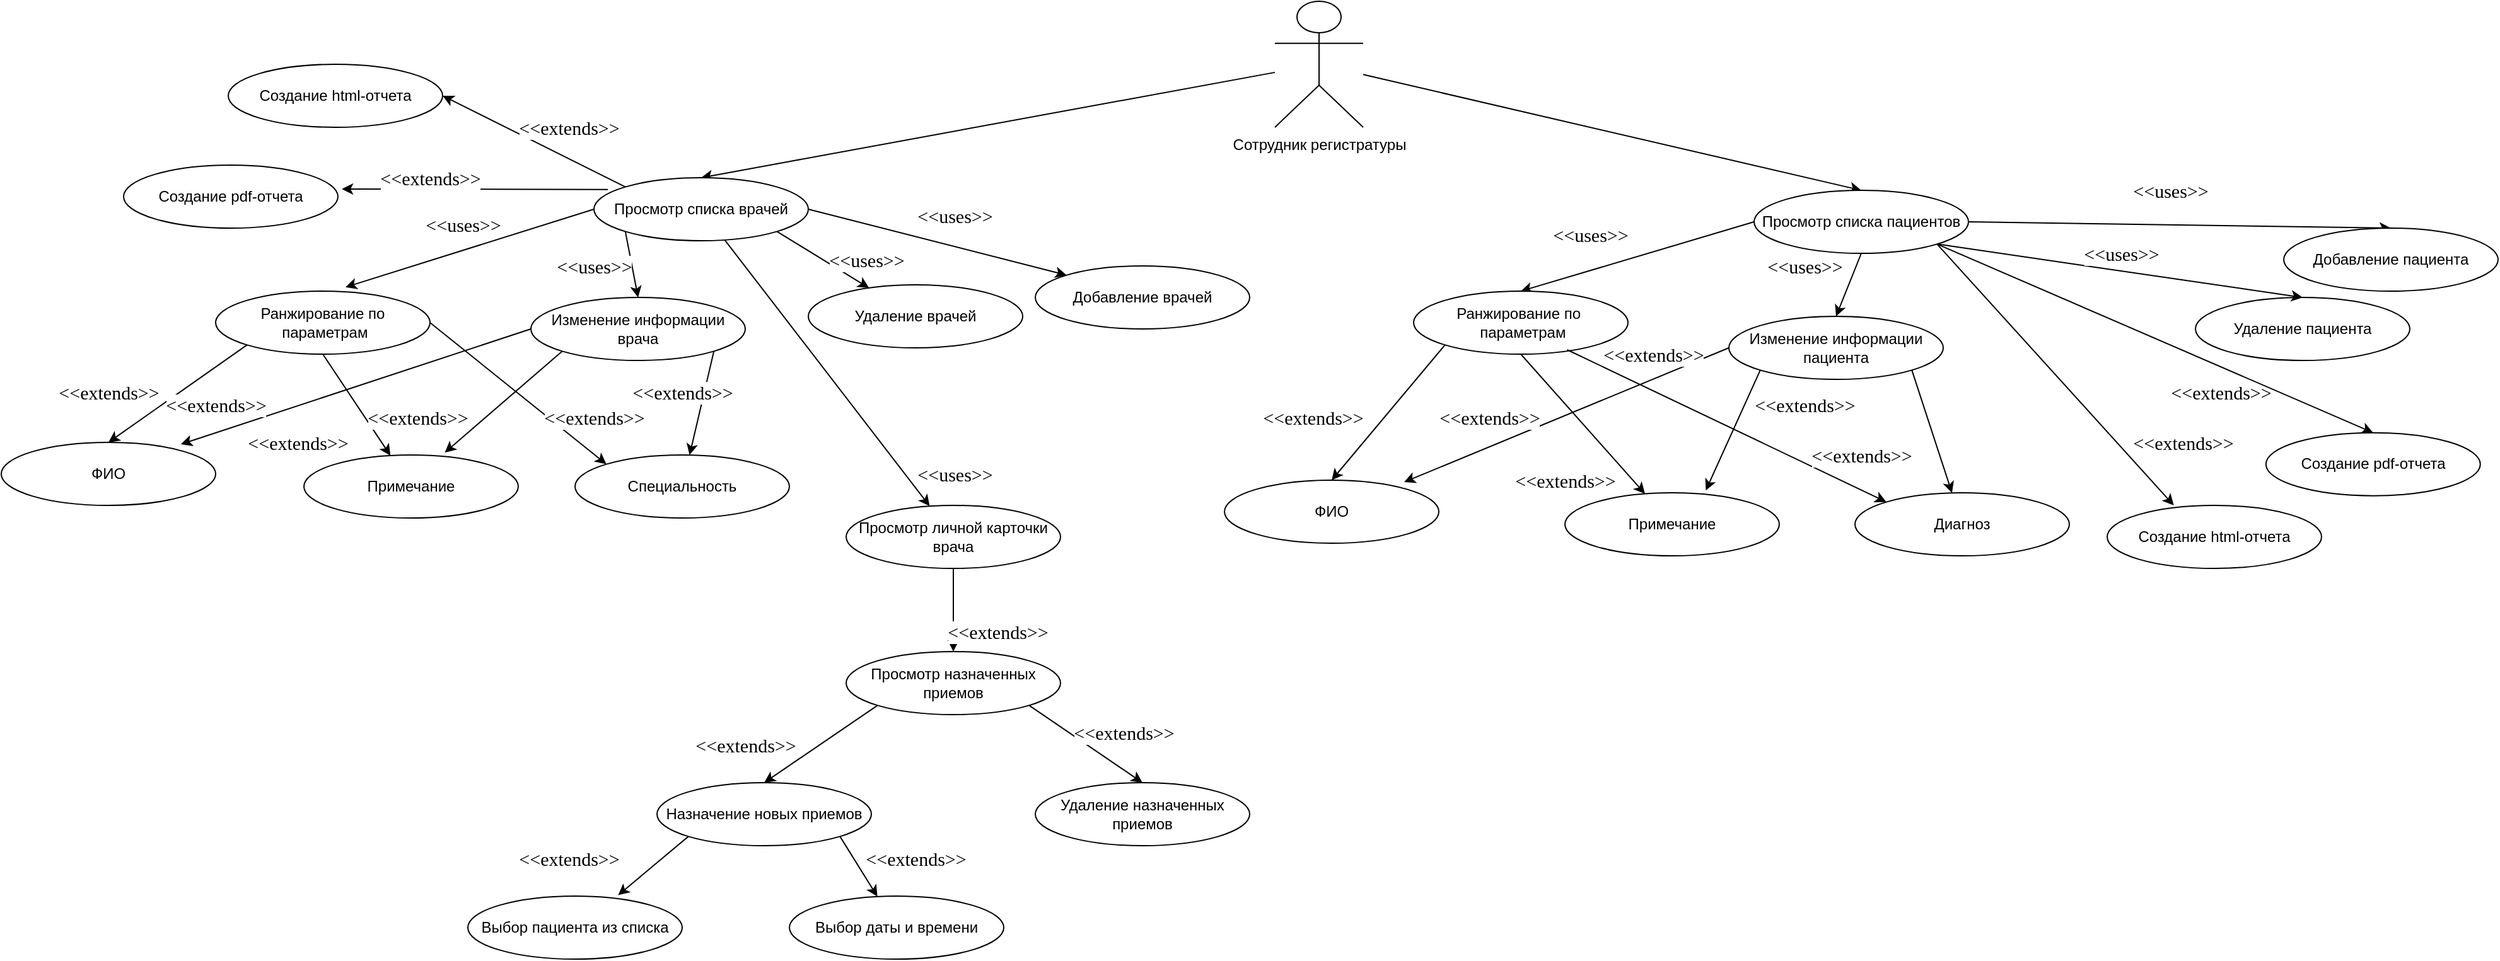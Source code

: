 <mxfile version="14.1.1" type="device" pages="3"><diagram id="YWBsDUtpj5EmcOCMwIVn" name="Page-1"><mxGraphModel dx="3192" dy="2617" grid="1" gridSize="10" guides="1" tooltips="1" connect="1" arrows="1" fold="1" page="1" pageScale="1" pageWidth="827" pageHeight="1169" math="0" shadow="0"><root><mxCell id="0"/><mxCell id="1" parent="0"/><mxCell id="mnd61eeDgRCxOVj5yUjB-24" style="edgeStyle=none;rounded=0;orthogonalLoop=1;jettySize=auto;html=1;entryX=0.5;entryY=0;entryDx=0;entryDy=0;strokeColor=#000000;fontFamily=Times New Roman;fontSize=15;" parent="1" source="mnd61eeDgRCxOVj5yUjB-1" target="mnd61eeDgRCxOVj5yUjB-2" edge="1"><mxGeometry relative="1" as="geometry"><mxPoint x="490" y="-1090" as="sourcePoint"/></mxGeometry></mxCell><mxCell id="mnd61eeDgRCxOVj5yUjB-25" style="edgeStyle=none;rounded=0;orthogonalLoop=1;jettySize=auto;html=1;strokeColor=#000000;fontFamily=Times New Roman;fontSize=15;entryX=0.5;entryY=0;entryDx=0;entryDy=0;" parent="1" source="mnd61eeDgRCxOVj5yUjB-1" target="mnd61eeDgRCxOVj5yUjB-3" edge="1"><mxGeometry relative="1" as="geometry"><mxPoint x="910" y="-1050" as="targetPoint"/><mxPoint x="590" y="-1090" as="sourcePoint"/></mxGeometry></mxCell><mxCell id="mnd61eeDgRCxOVj5yUjB-1" value="Сотрудник регистратуры" style="shape=umlActor;verticalLabelPosition=bottom;verticalAlign=top;html=1;outlineConnect=0;" parent="1" vertex="1"><mxGeometry x="500" y="-1150" width="70" height="100" as="geometry"/></mxCell><mxCell id="mnd61eeDgRCxOVj5yUjB-13" style="rounded=0;orthogonalLoop=1;jettySize=auto;html=1;exitX=0;exitY=0.5;exitDx=0;exitDy=0;entryX=0.606;entryY=-0.063;entryDx=0;entryDy=0;entryPerimeter=0;" parent="1" source="mnd61eeDgRCxOVj5yUjB-2" target="mnd61eeDgRCxOVj5yUjB-11" edge="1"><mxGeometry relative="1" as="geometry"><mxPoint x="-20.135" y="-968.396" as="sourcePoint"/><mxPoint x="-240.0" y="-910" as="targetPoint"/></mxGeometry></mxCell><mxCell id="mnd61eeDgRCxOVj5yUjB-14" value="&amp;lt;&amp;lt;uses&amp;gt;&amp;gt;" style="edgeLabel;html=1;align=center;verticalAlign=middle;resizable=0;points=[];fontFamily=Times New Roman;fontSize=15;" parent="mnd61eeDgRCxOVj5yUjB-13" vertex="1" connectable="0"><mxGeometry x="0.819" y="-4" relative="1" as="geometry"><mxPoint x="76.5" y="-40.89" as="offset"/></mxGeometry></mxCell><mxCell id="mnd61eeDgRCxOVj5yUjB-19" style="edgeStyle=none;rounded=0;orthogonalLoop=1;jettySize=auto;html=1;exitX=1;exitY=1;exitDx=0;exitDy=0;strokeColor=#000000;fontFamily=Times New Roman;fontSize=15;" parent="1" source="mnd61eeDgRCxOVj5yUjB-2" target="mnd61eeDgRCxOVj5yUjB-4" edge="1"><mxGeometry relative="1" as="geometry"/></mxCell><mxCell id="mnd61eeDgRCxOVj5yUjB-20" style="edgeStyle=none;rounded=0;orthogonalLoop=1;jettySize=auto;html=1;exitX=1;exitY=0.5;exitDx=0;exitDy=0;entryX=0;entryY=0;entryDx=0;entryDy=0;strokeColor=#000000;fontFamily=Times New Roman;fontSize=15;" parent="1" source="mnd61eeDgRCxOVj5yUjB-2" target="mnd61eeDgRCxOVj5yUjB-6" edge="1"><mxGeometry relative="1" as="geometry"/></mxCell><mxCell id="mnd61eeDgRCxOVj5yUjB-105" style="edgeStyle=none;rounded=0;orthogonalLoop=1;jettySize=auto;html=1;exitX=0.065;exitY=0.187;exitDx=0;exitDy=0;entryX=1.018;entryY=0.38;entryDx=0;entryDy=0;entryPerimeter=0;strokeColor=#000000;fontFamily=Times New Roman;fontSize=15;exitPerimeter=0;" parent="1" source="mnd61eeDgRCxOVj5yUjB-2" target="mnd61eeDgRCxOVj5yUjB-102" edge="1"><mxGeometry relative="1" as="geometry"/></mxCell><mxCell id="mnd61eeDgRCxOVj5yUjB-106" style="edgeStyle=none;rounded=0;orthogonalLoop=1;jettySize=auto;html=1;exitX=0;exitY=0;exitDx=0;exitDy=0;entryX=1;entryY=0.5;entryDx=0;entryDy=0;strokeColor=#000000;fontFamily=Times New Roman;fontSize=15;" parent="1" source="mnd61eeDgRCxOVj5yUjB-2" target="mnd61eeDgRCxOVj5yUjB-103" edge="1"><mxGeometry relative="1" as="geometry"/></mxCell><mxCell id="mnd61eeDgRCxOVj5yUjB-2" value="Просмотр списка врачей" style="ellipse;whiteSpace=wrap;html=1;" parent="1" vertex="1"><mxGeometry x="-40" y="-1010" width="170" height="50" as="geometry"/></mxCell><mxCell id="mnd61eeDgRCxOVj5yUjB-26" style="edgeStyle=none;rounded=0;orthogonalLoop=1;jettySize=auto;html=1;exitX=0;exitY=0.5;exitDx=0;exitDy=0;entryX=0.5;entryY=0;entryDx=0;entryDy=0;strokeColor=#000000;fontFamily=Times New Roman;fontSize=15;" parent="1" source="mnd61eeDgRCxOVj5yUjB-3" target="mnd61eeDgRCxOVj5yUjB-12" edge="1"><mxGeometry relative="1" as="geometry"/></mxCell><mxCell id="mnd61eeDgRCxOVj5yUjB-27" style="edgeStyle=none;rounded=0;orthogonalLoop=1;jettySize=auto;html=1;exitX=0.5;exitY=1;exitDx=0;exitDy=0;entryX=0.5;entryY=0;entryDx=0;entryDy=0;strokeColor=#000000;fontFamily=Times New Roman;fontSize=15;" parent="1" source="mnd61eeDgRCxOVj5yUjB-3" target="mnd61eeDgRCxOVj5yUjB-8" edge="1"><mxGeometry relative="1" as="geometry"/></mxCell><mxCell id="mnd61eeDgRCxOVj5yUjB-29" style="edgeStyle=none;rounded=0;orthogonalLoop=1;jettySize=auto;html=1;exitX=1;exitY=0.5;exitDx=0;exitDy=0;entryX=0.5;entryY=0;entryDx=0;entryDy=0;strokeColor=#000000;fontFamily=Times New Roman;fontSize=15;" parent="1" source="mnd61eeDgRCxOVj5yUjB-3" target="mnd61eeDgRCxOVj5yUjB-9" edge="1"><mxGeometry relative="1" as="geometry"/></mxCell><mxCell id="mnd61eeDgRCxOVj5yUjB-3" value="Просмотр списка пациентов" style="ellipse;whiteSpace=wrap;html=1;" parent="1" vertex="1"><mxGeometry x="880" y="-1000" width="170" height="50" as="geometry"/></mxCell><mxCell id="mnd61eeDgRCxOVj5yUjB-4" value="Удаление врачей" style="ellipse;whiteSpace=wrap;html=1;" parent="1" vertex="1"><mxGeometry x="130" y="-925" width="170" height="50" as="geometry"/></mxCell><mxCell id="mnd61eeDgRCxOVj5yUjB-41" style="edgeStyle=none;rounded=0;orthogonalLoop=1;jettySize=auto;html=1;exitX=0;exitY=0.5;exitDx=0;exitDy=0;entryX=0.838;entryY=0.03;entryDx=0;entryDy=0;entryPerimeter=0;strokeColor=#000000;fontFamily=Times New Roman;fontSize=15;" parent="1" source="mnd61eeDgRCxOVj5yUjB-5" target="mnd61eeDgRCxOVj5yUjB-35" edge="1"><mxGeometry relative="1" as="geometry"/></mxCell><mxCell id="mnd61eeDgRCxOVj5yUjB-42" style="edgeStyle=none;rounded=0;orthogonalLoop=1;jettySize=auto;html=1;exitX=0;exitY=1;exitDx=0;exitDy=0;entryX=0.657;entryY=-0.037;entryDx=0;entryDy=0;entryPerimeter=0;strokeColor=#000000;fontFamily=Times New Roman;fontSize=15;" parent="1" source="mnd61eeDgRCxOVj5yUjB-5" target="mnd61eeDgRCxOVj5yUjB-37" edge="1"><mxGeometry relative="1" as="geometry"/></mxCell><mxCell id="mnd61eeDgRCxOVj5yUjB-43" style="edgeStyle=none;rounded=0;orthogonalLoop=1;jettySize=auto;html=1;exitX=1;exitY=1;exitDx=0;exitDy=0;strokeColor=#000000;fontFamily=Times New Roman;fontSize=15;" parent="1" source="mnd61eeDgRCxOVj5yUjB-5" target="mnd61eeDgRCxOVj5yUjB-36" edge="1"><mxGeometry relative="1" as="geometry"><mxPoint x="10" y="-830" as="targetPoint"/></mxGeometry></mxCell><mxCell id="mnd61eeDgRCxOVj5yUjB-5" value="Изменение информации врача" style="ellipse;whiteSpace=wrap;html=1;" parent="1" vertex="1"><mxGeometry x="-90" y="-915" width="170" height="50" as="geometry"/></mxCell><mxCell id="mnd61eeDgRCxOVj5yUjB-6" value="Добавление врачей" style="ellipse;whiteSpace=wrap;html=1;" parent="1" vertex="1"><mxGeometry x="310" y="-940" width="170" height="50" as="geometry"/></mxCell><mxCell id="mnd61eeDgRCxOVj5yUjB-7" value="Удаление пациента" style="ellipse;whiteSpace=wrap;html=1;" parent="1" vertex="1"><mxGeometry x="1230" y="-915" width="170" height="50" as="geometry"/></mxCell><mxCell id="mnd61eeDgRCxOVj5yUjB-8" value="Изменение информации пациента" style="ellipse;whiteSpace=wrap;html=1;" parent="1" vertex="1"><mxGeometry x="860" y="-900" width="170" height="50" as="geometry"/></mxCell><mxCell id="mnd61eeDgRCxOVj5yUjB-9" value="Добавление пациента" style="ellipse;whiteSpace=wrap;html=1;" parent="1" vertex="1"><mxGeometry x="1300" y="-970" width="170" height="50" as="geometry"/></mxCell><mxCell id="mnd61eeDgRCxOVj5yUjB-38" style="edgeStyle=none;rounded=0;orthogonalLoop=1;jettySize=auto;html=1;exitX=0;exitY=1;exitDx=0;exitDy=0;entryX=0.5;entryY=0;entryDx=0;entryDy=0;strokeColor=#000000;fontFamily=Times New Roman;fontSize=15;" parent="1" source="mnd61eeDgRCxOVj5yUjB-11" target="mnd61eeDgRCxOVj5yUjB-35" edge="1"><mxGeometry relative="1" as="geometry"/></mxCell><mxCell id="mnd61eeDgRCxOVj5yUjB-39" style="edgeStyle=none;rounded=0;orthogonalLoop=1;jettySize=auto;html=1;exitX=0.5;exitY=1;exitDx=0;exitDy=0;strokeColor=#000000;fontFamily=Times New Roman;fontSize=15;" parent="1" source="mnd61eeDgRCxOVj5yUjB-11" target="mnd61eeDgRCxOVj5yUjB-37" edge="1"><mxGeometry relative="1" as="geometry"/></mxCell><mxCell id="mnd61eeDgRCxOVj5yUjB-40" style="edgeStyle=none;rounded=0;orthogonalLoop=1;jettySize=auto;html=1;exitX=1;exitY=0.5;exitDx=0;exitDy=0;entryX=0;entryY=0;entryDx=0;entryDy=0;strokeColor=#000000;fontFamily=Times New Roman;fontSize=15;" parent="1" source="mnd61eeDgRCxOVj5yUjB-11" target="mnd61eeDgRCxOVj5yUjB-36" edge="1"><mxGeometry relative="1" as="geometry"/></mxCell><mxCell id="mnd61eeDgRCxOVj5yUjB-11" value="Ранжирование по&lt;br&gt;&amp;nbsp;параметрам" style="ellipse;whiteSpace=wrap;html=1;" parent="1" vertex="1"><mxGeometry x="-340" y="-920" width="170" height="50" as="geometry"/></mxCell><mxCell id="mnd61eeDgRCxOVj5yUjB-12" value="Ранжирование по&amp;nbsp;&lt;br&gt;&amp;nbsp;параметрам" style="ellipse;whiteSpace=wrap;html=1;" parent="1" vertex="1"><mxGeometry x="610" y="-920" width="170" height="50" as="geometry"/></mxCell><mxCell id="mnd61eeDgRCxOVj5yUjB-16" style="rounded=0;orthogonalLoop=1;jettySize=auto;html=1;entryX=0.5;entryY=0;entryDx=0;entryDy=0;exitX=0;exitY=1;exitDx=0;exitDy=0;" parent="1" source="mnd61eeDgRCxOVj5yUjB-2" target="mnd61eeDgRCxOVj5yUjB-5" edge="1"><mxGeometry relative="1" as="geometry"><mxPoint y="-970" as="sourcePoint"/><mxPoint x="-230.0" y="-900" as="targetPoint"/></mxGeometry></mxCell><mxCell id="mnd61eeDgRCxOVj5yUjB-18" value="&amp;lt;&amp;lt;uses&amp;gt;&amp;gt;" style="edgeLabel;html=1;align=center;verticalAlign=middle;resizable=0;points=[];fontFamily=Times New Roman;fontSize=15;" parent="1" vertex="1" connectable="0"><mxGeometry x="-40.002" y="-940.0" as="geometry"/></mxCell><mxCell id="mnd61eeDgRCxOVj5yUjB-21" value="&amp;lt;&amp;lt;uses&amp;gt;&amp;gt;" style="edgeLabel;html=1;align=center;verticalAlign=middle;resizable=0;points=[];fontFamily=Times New Roman;fontSize=15;" parent="1" vertex="1" connectable="0"><mxGeometry x="59.998" y="-940.0" as="geometry"><mxPoint x="116" y="-5" as="offset"/></mxGeometry></mxCell><mxCell id="mnd61eeDgRCxOVj5yUjB-22" value="&amp;lt;&amp;lt;uses&amp;gt;&amp;gt;" style="edgeLabel;html=1;align=center;verticalAlign=middle;resizable=0;points=[];fontFamily=Times New Roman;fontSize=15;" parent="1" vertex="1" connectable="0"><mxGeometry x="129.998" y="-975.0" as="geometry"><mxPoint x="116" y="-5" as="offset"/></mxGeometry></mxCell><mxCell id="mnd61eeDgRCxOVj5yUjB-30" value="&amp;lt;&amp;lt;uses&amp;gt;&amp;gt;" style="edgeLabel;html=1;align=center;verticalAlign=middle;resizable=0;points=[];fontFamily=Times New Roman;fontSize=15;" parent="1" vertex="1" connectable="0"><mxGeometry x="749.997" y="-964.996" as="geometry"/></mxCell><mxCell id="mnd61eeDgRCxOVj5yUjB-32" value="&amp;lt;&amp;lt;uses&amp;gt;&amp;gt;" style="edgeLabel;html=1;align=center;verticalAlign=middle;resizable=0;points=[];fontFamily=Times New Roman;fontSize=15;" parent="1" vertex="1" connectable="0"><mxGeometry x="919.997" y="-939.996" as="geometry"/></mxCell><mxCell id="mnd61eeDgRCxOVj5yUjB-34" value="&amp;lt;&amp;lt;uses&amp;gt;&amp;gt;" style="edgeLabel;html=1;align=center;verticalAlign=middle;resizable=0;points=[];fontFamily=Times New Roman;fontSize=15;" parent="1" vertex="1" connectable="0"><mxGeometry x="1209.997" y="-999.996" as="geometry"/></mxCell><mxCell id="mnd61eeDgRCxOVj5yUjB-35" value="ФИО" style="ellipse;whiteSpace=wrap;html=1;" parent="1" vertex="1"><mxGeometry x="-510" y="-800" width="170" height="50" as="geometry"/></mxCell><mxCell id="mnd61eeDgRCxOVj5yUjB-36" value="Специальность" style="ellipse;whiteSpace=wrap;html=1;" parent="1" vertex="1"><mxGeometry x="-55" y="-790" width="170" height="50" as="geometry"/></mxCell><mxCell id="mnd61eeDgRCxOVj5yUjB-37" value="Примечание" style="ellipse;whiteSpace=wrap;html=1;" parent="1" vertex="1"><mxGeometry x="-270" y="-790" width="170" height="50" as="geometry"/></mxCell><mxCell id="mnd61eeDgRCxOVj5yUjB-45" value="&amp;lt;&amp;lt;extends&amp;gt;&amp;gt;" style="edgeLabel;html=1;align=center;verticalAlign=middle;resizable=0;points=[];fontFamily=Times New Roman;fontSize=15;" parent="1" vertex="1" connectable="0"><mxGeometry x="29.998" y="-840.0" as="geometry"/></mxCell><mxCell id="mnd61eeDgRCxOVj5yUjB-46" value="&amp;lt;&amp;lt;extends&amp;gt;&amp;gt;" style="edgeLabel;html=1;align=center;verticalAlign=middle;resizable=0;points=[];fontFamily=Times New Roman;fontSize=15;" parent="1" vertex="1" connectable="0"><mxGeometry x="-40.002" y="-820.0" as="geometry"/></mxCell><mxCell id="mnd61eeDgRCxOVj5yUjB-47" value="&amp;lt;&amp;lt;extends&amp;gt;&amp;gt;" style="edgeLabel;html=1;align=center;verticalAlign=middle;resizable=0;points=[];fontFamily=Times New Roman;fontSize=15;" parent="1" vertex="1" connectable="0"><mxGeometry x="-425.002" y="-840.0" as="geometry"/></mxCell><mxCell id="mnd61eeDgRCxOVj5yUjB-48" value="&amp;lt;&amp;lt;extends&amp;gt;&amp;gt;" style="edgeLabel;html=1;align=center;verticalAlign=middle;resizable=0;points=[];fontFamily=Times New Roman;fontSize=15;" parent="1" vertex="1" connectable="0"><mxGeometry x="-340.002" y="-830.0" as="geometry"/></mxCell><mxCell id="mnd61eeDgRCxOVj5yUjB-49" value="&amp;lt;&amp;lt;extends&amp;gt;&amp;gt;" style="edgeLabel;html=1;align=center;verticalAlign=middle;resizable=0;points=[];fontFamily=Times New Roman;fontSize=15;" parent="1" vertex="1" connectable="0"><mxGeometry x="-275.002" y="-800.0" as="geometry"/></mxCell><mxCell id="mnd61eeDgRCxOVj5yUjB-50" value="&amp;lt;&amp;lt;extends&amp;gt;&amp;gt;" style="edgeLabel;html=1;align=center;verticalAlign=middle;resizable=0;points=[];fontFamily=Times New Roman;fontSize=15;" parent="1" vertex="1" connectable="0"><mxGeometry x="-180.002" y="-820.0" as="geometry"/></mxCell><mxCell id="mnd61eeDgRCxOVj5yUjB-51" style="edgeStyle=none;rounded=0;orthogonalLoop=1;jettySize=auto;html=1;exitX=0;exitY=0.5;exitDx=0;exitDy=0;entryX=0.838;entryY=0.03;entryDx=0;entryDy=0;entryPerimeter=0;strokeColor=#000000;fontFamily=Times New Roman;fontSize=15;" parent="1" source="mnd61eeDgRCxOVj5yUjB-8" target="mnd61eeDgRCxOVj5yUjB-57" edge="1"><mxGeometry relative="1" as="geometry"><mxPoint x="760" y="-865" as="sourcePoint"/></mxGeometry></mxCell><mxCell id="mnd61eeDgRCxOVj5yUjB-52" style="edgeStyle=none;rounded=0;orthogonalLoop=1;jettySize=auto;html=1;exitX=0;exitY=1;exitDx=0;exitDy=0;entryX=0.657;entryY=-0.037;entryDx=0;entryDy=0;entryPerimeter=0;strokeColor=#000000;fontFamily=Times New Roman;fontSize=15;" parent="1" source="mnd61eeDgRCxOVj5yUjB-8" target="mnd61eeDgRCxOVj5yUjB-59" edge="1"><mxGeometry relative="1" as="geometry"><mxPoint x="784.645" y="-847.396" as="sourcePoint"/></mxGeometry></mxCell><mxCell id="mnd61eeDgRCxOVj5yUjB-53" style="edgeStyle=none;rounded=0;orthogonalLoop=1;jettySize=auto;html=1;exitX=1;exitY=1;exitDx=0;exitDy=0;strokeColor=#000000;fontFamily=Times New Roman;fontSize=15;" parent="1" source="mnd61eeDgRCxOVj5yUjB-8" target="mnd61eeDgRCxOVj5yUjB-58" edge="1"><mxGeometry relative="1" as="geometry"><mxPoint x="910" y="-810" as="targetPoint"/><mxPoint x="905.355" y="-847.396" as="sourcePoint"/></mxGeometry></mxCell><mxCell id="mnd61eeDgRCxOVj5yUjB-54" style="edgeStyle=none;rounded=0;orthogonalLoop=1;jettySize=auto;html=1;exitX=0;exitY=1;exitDx=0;exitDy=0;entryX=0.5;entryY=0;entryDx=0;entryDy=0;strokeColor=#000000;fontFamily=Times New Roman;fontSize=15;" parent="1" source="mnd61eeDgRCxOVj5yUjB-12" target="mnd61eeDgRCxOVj5yUjB-57" edge="1"><mxGeometry relative="1" as="geometry"><mxPoint x="564.645" y="-847.396" as="sourcePoint"/></mxGeometry></mxCell><mxCell id="mnd61eeDgRCxOVj5yUjB-55" style="edgeStyle=none;rounded=0;orthogonalLoop=1;jettySize=auto;html=1;exitX=0.5;exitY=1;exitDx=0;exitDy=0;strokeColor=#000000;fontFamily=Times New Roman;fontSize=15;" parent="1" source="mnd61eeDgRCxOVj5yUjB-12" target="mnd61eeDgRCxOVj5yUjB-59" edge="1"><mxGeometry relative="1" as="geometry"><mxPoint x="625" y="-840" as="sourcePoint"/></mxGeometry></mxCell><mxCell id="mnd61eeDgRCxOVj5yUjB-56" style="edgeStyle=none;rounded=0;orthogonalLoop=1;jettySize=auto;html=1;exitX=0.716;exitY=0.93;exitDx=0;exitDy=0;entryX=0;entryY=0;entryDx=0;entryDy=0;strokeColor=#000000;fontFamily=Times New Roman;fontSize=15;exitPerimeter=0;" parent="1" source="mnd61eeDgRCxOVj5yUjB-12" target="mnd61eeDgRCxOVj5yUjB-58" edge="1"><mxGeometry relative="1" as="geometry"><mxPoint x="710" y="-865" as="sourcePoint"/></mxGeometry></mxCell><mxCell id="mnd61eeDgRCxOVj5yUjB-57" value="ФИО" style="ellipse;whiteSpace=wrap;html=1;" parent="1" vertex="1"><mxGeometry x="460" y="-770" width="170" height="50" as="geometry"/></mxCell><mxCell id="mnd61eeDgRCxOVj5yUjB-58" value="Диагноз" style="ellipse;whiteSpace=wrap;html=1;" parent="1" vertex="1"><mxGeometry x="960" y="-760" width="170" height="50" as="geometry"/></mxCell><mxCell id="mnd61eeDgRCxOVj5yUjB-59" value="Примечание" style="ellipse;whiteSpace=wrap;html=1;" parent="1" vertex="1"><mxGeometry x="730" y="-760" width="170" height="50" as="geometry"/></mxCell><mxCell id="mnd61eeDgRCxOVj5yUjB-60" value="&amp;lt;&amp;lt;extends&amp;gt;&amp;gt;" style="edgeLabel;html=1;align=center;verticalAlign=middle;resizable=0;points=[];fontFamily=Times New Roman;fontSize=15;" parent="1" vertex="1" connectable="0"><mxGeometry x="1249.998" y="-840.0" as="geometry"/></mxCell><mxCell id="mnd61eeDgRCxOVj5yUjB-61" value="&amp;lt;&amp;lt;extends&amp;gt;&amp;gt;" style="edgeLabel;html=1;align=center;verticalAlign=middle;resizable=0;points=[];fontFamily=Times New Roman;fontSize=15;" parent="1" vertex="1" connectable="0"><mxGeometry x="964.998" y="-790.0" as="geometry"/></mxCell><mxCell id="mnd61eeDgRCxOVj5yUjB-62" value="&amp;lt;&amp;lt;extends&amp;gt;&amp;gt;" style="edgeLabel;html=1;align=center;verticalAlign=middle;resizable=0;points=[];fontFamily=Times New Roman;fontSize=15;" parent="1" vertex="1" connectable="0"><mxGeometry x="529.998" y="-820.0" as="geometry"/></mxCell><mxCell id="mnd61eeDgRCxOVj5yUjB-63" value="&amp;lt;&amp;lt;extends&amp;gt;&amp;gt;" style="edgeLabel;html=1;align=center;verticalAlign=middle;resizable=0;points=[];fontFamily=Times New Roman;fontSize=15;" parent="1" vertex="1" connectable="0"><mxGeometry x="669.998" y="-820.0" as="geometry"/></mxCell><mxCell id="mnd61eeDgRCxOVj5yUjB-64" value="&amp;lt;&amp;lt;extends&amp;gt;&amp;gt;" style="edgeLabel;html=1;align=center;verticalAlign=middle;resizable=0;points=[];fontFamily=Times New Roman;fontSize=15;" parent="1" vertex="1" connectable="0"><mxGeometry x="799.998" y="-870.0" as="geometry"/></mxCell><mxCell id="mnd61eeDgRCxOVj5yUjB-65" value="&amp;lt;&amp;lt;extends&amp;gt;&amp;gt;" style="edgeLabel;html=1;align=center;verticalAlign=middle;resizable=0;points=[];fontFamily=Times New Roman;fontSize=15;" parent="1" vertex="1" connectable="0"><mxGeometry x="729.998" y="-770.0" as="geometry"/></mxCell><mxCell id="mnd61eeDgRCxOVj5yUjB-28" style="edgeStyle=none;rounded=0;orthogonalLoop=1;jettySize=auto;html=1;exitX=1;exitY=1;exitDx=0;exitDy=0;entryX=0.5;entryY=0;entryDx=0;entryDy=0;strokeColor=#000000;fontFamily=Times New Roman;fontSize=15;" parent="1" source="mnd61eeDgRCxOVj5yUjB-3" target="mnd61eeDgRCxOVj5yUjB-7" edge="1"><mxGeometry x="999.997" y="-929.996" as="geometry"/></mxCell><mxCell id="mnd61eeDgRCxOVj5yUjB-33" value="&amp;lt;&amp;lt;uses&amp;gt;&amp;gt;" style="edgeLabel;html=1;align=center;verticalAlign=middle;resizable=0;points=[];fontFamily=Times New Roman;fontSize=15;" parent="1" vertex="1" connectable="0"><mxGeometry x="1170.997" y="-949.996" as="geometry"/></mxCell><mxCell id="mnd61eeDgRCxOVj5yUjB-68" value="&amp;lt;&amp;lt;extends&amp;gt;&amp;gt;" style="edgeLabel;html=1;align=center;verticalAlign=middle;resizable=0;points=[];fontFamily=Times New Roman;fontSize=15;" parent="1" vertex="1" connectable="0"><mxGeometry x="919.998" y="-830.0" as="geometry"/></mxCell><mxCell id="mnd61eeDgRCxOVj5yUjB-69" style="edgeStyle=none;rounded=0;orthogonalLoop=1;jettySize=auto;html=1;strokeColor=#000000;fontFamily=Times New Roman;fontSize=15;" parent="1" source="mnd61eeDgRCxOVj5yUjB-2" target="mnd61eeDgRCxOVj5yUjB-70" edge="1"><mxGeometry relative="1" as="geometry"><mxPoint x="155.104" y="-770.002" as="sourcePoint"/></mxGeometry></mxCell><mxCell id="mnd61eeDgRCxOVj5yUjB-73" style="edgeStyle=none;rounded=0;orthogonalLoop=1;jettySize=auto;html=1;exitX=0.5;exitY=1;exitDx=0;exitDy=0;entryX=0.5;entryY=0;entryDx=0;entryDy=0;strokeColor=#000000;fontFamily=Times New Roman;fontSize=15;" parent="1" source="mnd61eeDgRCxOVj5yUjB-70" target="mnd61eeDgRCxOVj5yUjB-72" edge="1"><mxGeometry relative="1" as="geometry"/></mxCell><mxCell id="mnd61eeDgRCxOVj5yUjB-70" value="Просмотр личной карточки врача" style="ellipse;whiteSpace=wrap;html=1;" parent="1" vertex="1"><mxGeometry x="160" y="-750.0" width="170" height="50" as="geometry"/></mxCell><mxCell id="mnd61eeDgRCxOVj5yUjB-71" value="&amp;lt;&amp;lt;uses&amp;gt;&amp;gt;" style="edgeLabel;html=1;align=center;verticalAlign=middle;resizable=0;points=[];fontFamily=Times New Roman;fontSize=15;" parent="1" vertex="1" connectable="0"><mxGeometry x="129.998" y="-770.0" as="geometry"><mxPoint x="116" y="-5" as="offset"/></mxGeometry></mxCell><mxCell id="mnd61eeDgRCxOVj5yUjB-75" style="edgeStyle=none;rounded=0;orthogonalLoop=1;jettySize=auto;html=1;exitX=0;exitY=1;exitDx=0;exitDy=0;entryX=0.5;entryY=0;entryDx=0;entryDy=0;strokeColor=#000000;fontFamily=Times New Roman;fontSize=15;" parent="1" source="mnd61eeDgRCxOVj5yUjB-72" target="mnd61eeDgRCxOVj5yUjB-74" edge="1"><mxGeometry relative="1" as="geometry"/></mxCell><mxCell id="mnd61eeDgRCxOVj5yUjB-72" value="Просмотр назначенных приемов" style="ellipse;whiteSpace=wrap;html=1;" parent="1" vertex="1"><mxGeometry x="160" y="-634.0" width="170" height="50" as="geometry"/></mxCell><mxCell id="mnd61eeDgRCxOVj5yUjB-84" style="edgeStyle=none;rounded=0;orthogonalLoop=1;jettySize=auto;html=1;exitX=0;exitY=1;exitDx=0;exitDy=0;entryX=0.701;entryY=-0.014;entryDx=0;entryDy=0;entryPerimeter=0;strokeColor=#000000;fontFamily=Times New Roman;fontSize=15;" parent="1" source="mnd61eeDgRCxOVj5yUjB-74" target="mnd61eeDgRCxOVj5yUjB-78" edge="1"><mxGeometry relative="1" as="geometry"/></mxCell><mxCell id="mnd61eeDgRCxOVj5yUjB-86" style="edgeStyle=none;rounded=0;orthogonalLoop=1;jettySize=auto;html=1;exitX=1;exitY=1;exitDx=0;exitDy=0;strokeColor=#000000;fontFamily=Times New Roman;fontSize=15;" parent="1" source="mnd61eeDgRCxOVj5yUjB-74" target="mnd61eeDgRCxOVj5yUjB-85" edge="1"><mxGeometry relative="1" as="geometry"/></mxCell><mxCell id="mnd61eeDgRCxOVj5yUjB-74" value="Назначение новых приемов" style="ellipse;whiteSpace=wrap;html=1;" parent="1" vertex="1"><mxGeometry x="10" y="-530.0" width="170" height="50" as="geometry"/></mxCell><mxCell id="mnd61eeDgRCxOVj5yUjB-76" style="edgeStyle=none;rounded=0;orthogonalLoop=1;jettySize=auto;html=1;exitX=1;exitY=1;exitDx=0;exitDy=0;strokeColor=#000000;fontFamily=Times New Roman;fontSize=15;entryX=0.5;entryY=0;entryDx=0;entryDy=0;" parent="1" source="mnd61eeDgRCxOVj5yUjB-72" target="mnd61eeDgRCxOVj5yUjB-77" edge="1"><mxGeometry relative="1" as="geometry"><mxPoint x="204.282" y="-517.505" as="sourcePoint"/><mxPoint x="430" y="-480" as="targetPoint"/></mxGeometry></mxCell><mxCell id="mnd61eeDgRCxOVj5yUjB-77" value="Удаление назначенных приемов" style="ellipse;whiteSpace=wrap;html=1;" parent="1" vertex="1"><mxGeometry x="310" y="-530.0" width="170" height="50" as="geometry"/></mxCell><mxCell id="mnd61eeDgRCxOVj5yUjB-78" value="Выбор пациента из списка" style="ellipse;whiteSpace=wrap;html=1;" parent="1" vertex="1"><mxGeometry x="-140" y="-440.0" width="170" height="50" as="geometry"/></mxCell><mxCell id="mnd61eeDgRCxOVj5yUjB-80" value="&amp;lt;&amp;lt;extends&amp;gt;&amp;gt;" style="edgeLabel;html=1;align=center;verticalAlign=middle;resizable=0;points=[];fontFamily=Times New Roman;fontSize=15;" parent="1" vertex="1" connectable="0"><mxGeometry x="279.998" y="-650.0" as="geometry"/></mxCell><mxCell id="mnd61eeDgRCxOVj5yUjB-81" value="&amp;lt;&amp;lt;extends&amp;gt;&amp;gt;" style="edgeLabel;html=1;align=center;verticalAlign=middle;resizable=0;points=[];fontFamily=Times New Roman;fontSize=15;" parent="1" vertex="1" connectable="0"><mxGeometry x="379.998" y="-570.0" as="geometry"/></mxCell><mxCell id="mnd61eeDgRCxOVj5yUjB-82" value="&amp;lt;&amp;lt;extends&amp;gt;&amp;gt;" style="edgeLabel;html=1;align=center;verticalAlign=middle;resizable=0;points=[];fontFamily=Times New Roman;fontSize=15;" parent="1" vertex="1" connectable="0"><mxGeometry x="79.998" y="-560.0" as="geometry"/></mxCell><mxCell id="mnd61eeDgRCxOVj5yUjB-83" value="&amp;lt;&amp;lt;extends&amp;gt;&amp;gt;" style="edgeLabel;html=1;align=center;verticalAlign=middle;resizable=0;points=[];fontFamily=Times New Roman;fontSize=15;" parent="1" vertex="1" connectable="0"><mxGeometry x="-60.002" y="-470.0" as="geometry"/></mxCell><mxCell id="mnd61eeDgRCxOVj5yUjB-85" value="Выбор даты и времени" style="ellipse;whiteSpace=wrap;html=1;" parent="1" vertex="1"><mxGeometry x="115" y="-440.0" width="170" height="50" as="geometry"/></mxCell><mxCell id="mnd61eeDgRCxOVj5yUjB-87" value="&amp;lt;&amp;lt;extends&amp;gt;&amp;gt;" style="edgeLabel;html=1;align=center;verticalAlign=middle;resizable=0;points=[];fontFamily=Times New Roman;fontSize=15;" parent="1" vertex="1" connectable="0"><mxGeometry x="214.998" y="-470.0" as="geometry"/></mxCell><mxCell id="mnd61eeDgRCxOVj5yUjB-88" value="Создание pdf-отчета" style="ellipse;whiteSpace=wrap;html=1;" parent="1" vertex="1"><mxGeometry x="1285.9" y="-807.68" width="170" height="50" as="geometry"/></mxCell><mxCell id="mnd61eeDgRCxOVj5yUjB-89" style="edgeStyle=none;rounded=0;orthogonalLoop=1;jettySize=auto;html=1;exitX=1;exitY=1;exitDx=0;exitDy=0;entryX=0.5;entryY=0;entryDx=0;entryDy=0;strokeColor=#000000;fontFamily=Times New Roman;fontSize=15;" parent="1" source="mnd61eeDgRCxOVj5yUjB-3" target="mnd61eeDgRCxOVj5yUjB-88" edge="1"><mxGeometry x="1114.897" y="-822.676" as="geometry"><mxPoint x="1140.004" y="-850.002" as="sourcePoint"/></mxGeometry></mxCell><mxCell id="mnd61eeDgRCxOVj5yUjB-97" value="Создание html-отчета" style="ellipse;whiteSpace=wrap;html=1;" parent="1" vertex="1"><mxGeometry x="1160" y="-750.0" width="170" height="50" as="geometry"/></mxCell><mxCell id="mnd61eeDgRCxOVj5yUjB-98" value="&amp;lt;&amp;lt;extends&amp;gt;&amp;gt;" style="edgeLabel;html=1;align=center;verticalAlign=middle;resizable=0;points=[];fontFamily=Times New Roman;fontSize=15;" parent="1" vertex="1" connectable="0"><mxGeometry x="1219.998" y="-800.0" as="geometry"/></mxCell><mxCell id="mnd61eeDgRCxOVj5yUjB-99" style="edgeStyle=none;rounded=0;orthogonalLoop=1;jettySize=auto;html=1;exitX=1;exitY=1;exitDx=0;exitDy=0;entryX=0.341;entryY=-0.04;entryDx=0;entryDy=0;strokeColor=#000000;fontFamily=Times New Roman;fontSize=15;entryPerimeter=0;" parent="1" source="mnd61eeDgRCxOVj5yUjB-3" edge="1"><mxGeometry x="1119.797" y="-810.676" as="geometry"><mxPoint x="1030.004" y="-945.322" as="sourcePoint"/><mxPoint x="1212.87" y="-750.0" as="targetPoint"/></mxGeometry></mxCell><mxCell id="mnd61eeDgRCxOVj5yUjB-101" value="&amp;lt;&amp;lt;extends&amp;gt;&amp;gt;" style="edgeLabel;html=1;align=center;verticalAlign=middle;resizable=0;points=[];fontFamily=Times New Roman;fontSize=15;" parent="1" vertex="1" connectable="0"><mxGeometry x="-60.002" y="-1050.0" as="geometry"/></mxCell><mxCell id="mnd61eeDgRCxOVj5yUjB-102" value="Создание pdf-отчета" style="ellipse;whiteSpace=wrap;html=1;" parent="1" vertex="1"><mxGeometry x="-413.0" y="-1020" width="170" height="50" as="geometry"/></mxCell><mxCell id="mnd61eeDgRCxOVj5yUjB-103" value="Создание html-отчета" style="ellipse;whiteSpace=wrap;html=1;" parent="1" vertex="1"><mxGeometry x="-330" y="-1100" width="170" height="50" as="geometry"/></mxCell><mxCell id="mnd61eeDgRCxOVj5yUjB-104" value="&amp;lt;&amp;lt;extends&amp;gt;&amp;gt;" style="edgeLabel;html=1;align=center;verticalAlign=middle;resizable=0;points=[];fontFamily=Times New Roman;fontSize=15;" parent="1" vertex="1" connectable="0"><mxGeometry x="-170.002" y="-1010.0" as="geometry"/></mxCell></root></mxGraphModel></diagram><diagram name="Copy of Page-1" id="KTEC-pLJNR7NhE7iqUTl"><mxGraphModel dx="2404" dy="3303" grid="1" gridSize="10" guides="1" tooltips="1" connect="1" arrows="1" fold="1" page="1" pageScale="1" pageWidth="827" pageHeight="1169" math="0" shadow="0"><root><mxCell id="nXnpylQXUlkDeNkJrRwb-0"/><mxCell id="nXnpylQXUlkDeNkJrRwb-1" parent="nXnpylQXUlkDeNkJrRwb-0"/><mxCell id="nXnpylQXUlkDeNkJrRwb-2" style="edgeStyle=none;rounded=0;orthogonalLoop=1;jettySize=auto;html=1;strokeColor=#000000;fontFamily=Times New Roman;fontSize=15;" edge="1" parent="nXnpylQXUlkDeNkJrRwb-1" source="nXnpylQXUlkDeNkJrRwb-4" target="nXnpylQXUlkDeNkJrRwb-11"><mxGeometry relative="1" as="geometry"><mxPoint x="490" y="-1090" as="sourcePoint"/></mxGeometry></mxCell><mxCell id="nXnpylQXUlkDeNkJrRwb-3" style="edgeStyle=none;rounded=0;orthogonalLoop=1;jettySize=auto;html=1;strokeColor=#000000;fontFamily=Times New Roman;fontSize=15;" edge="1" parent="nXnpylQXUlkDeNkJrRwb-1" source="nXnpylQXUlkDeNkJrRwb-4" target="nXnpylQXUlkDeNkJrRwb-15"><mxGeometry relative="1" as="geometry"><mxPoint x="910" y="-1050" as="targetPoint"/><mxPoint x="590" y="-1090" as="sourcePoint"/></mxGeometry></mxCell><mxCell id="nXnpylQXUlkDeNkJrRwb-4" value="Сотрудник регистратуры" style="shape=umlActor;verticalLabelPosition=bottom;verticalAlign=top;html=1;outlineConnect=0;" vertex="1" parent="nXnpylQXUlkDeNkJrRwb-1"><mxGeometry x="10" y="-1900" width="70" height="100" as="geometry"/></mxCell><mxCell id="nXnpylQXUlkDeNkJrRwb-5" style="rounded=0;orthogonalLoop=1;jettySize=auto;html=1;" edge="1" parent="nXnpylQXUlkDeNkJrRwb-1" source="nXnpylQXUlkDeNkJrRwb-11" target="nXnpylQXUlkDeNkJrRwb-28"><mxGeometry relative="1" as="geometry"><mxPoint x="-77.135" y="-968.396" as="sourcePoint"/><mxPoint x="-297.0" y="-910" as="targetPoint"/></mxGeometry></mxCell><mxCell id="nXnpylQXUlkDeNkJrRwb-6" value="&amp;lt;&amp;lt;uses&amp;gt;&amp;gt;" style="edgeLabel;html=1;align=center;verticalAlign=middle;resizable=0;points=[];fontFamily=Times New Roman;fontSize=15;" vertex="1" connectable="0" parent="nXnpylQXUlkDeNkJrRwb-5"><mxGeometry x="0.819" y="-4" relative="1" as="geometry"><mxPoint x="76.5" y="-40.89" as="offset"/></mxGeometry></mxCell><mxCell id="nXnpylQXUlkDeNkJrRwb-7" style="edgeStyle=none;rounded=0;orthogonalLoop=1;jettySize=auto;html=1;strokeColor=#000000;fontFamily=Times New Roman;fontSize=15;" edge="1" parent="nXnpylQXUlkDeNkJrRwb-1" source="nXnpylQXUlkDeNkJrRwb-11" target="nXnpylQXUlkDeNkJrRwb-16"><mxGeometry relative="1" as="geometry"/></mxCell><mxCell id="nXnpylQXUlkDeNkJrRwb-8" style="edgeStyle=none;rounded=0;orthogonalLoop=1;jettySize=auto;html=1;strokeColor=#000000;fontFamily=Times New Roman;fontSize=15;" edge="1" parent="nXnpylQXUlkDeNkJrRwb-1" source="nXnpylQXUlkDeNkJrRwb-11" target="nXnpylQXUlkDeNkJrRwb-21"><mxGeometry relative="1" as="geometry"/></mxCell><mxCell id="nXnpylQXUlkDeNkJrRwb-9" style="edgeStyle=none;rounded=0;orthogonalLoop=1;jettySize=auto;html=1;strokeColor=#000000;fontFamily=Times New Roman;fontSize=15;" edge="1" parent="nXnpylQXUlkDeNkJrRwb-1" source="nXnpylQXUlkDeNkJrRwb-11" target="nXnpylQXUlkDeNkJrRwb-88"><mxGeometry relative="1" as="geometry"/></mxCell><mxCell id="nXnpylQXUlkDeNkJrRwb-10" style="edgeStyle=none;rounded=0;orthogonalLoop=1;jettySize=auto;html=1;strokeColor=#000000;fontFamily=Times New Roman;fontSize=15;" edge="1" parent="nXnpylQXUlkDeNkJrRwb-1" source="nXnpylQXUlkDeNkJrRwb-11" target="nXnpylQXUlkDeNkJrRwb-89"><mxGeometry relative="1" as="geometry"/></mxCell><mxCell id="nXnpylQXUlkDeNkJrRwb-11" value="Просмотр списка врачей" style="ellipse;whiteSpace=wrap;html=1;" vertex="1" parent="nXnpylQXUlkDeNkJrRwb-1"><mxGeometry x="187" y="-1720" width="170" height="50" as="geometry"/></mxCell><mxCell id="nXnpylQXUlkDeNkJrRwb-13" style="edgeStyle=none;rounded=0;orthogonalLoop=1;jettySize=auto;html=1;strokeColor=#000000;fontFamily=Times New Roman;fontSize=15;" edge="1" parent="nXnpylQXUlkDeNkJrRwb-1" source="nXnpylQXUlkDeNkJrRwb-15" target="nXnpylQXUlkDeNkJrRwb-23"><mxGeometry relative="1" as="geometry"><mxPoint x="440" y="-2070" as="sourcePoint"/></mxGeometry></mxCell><mxCell id="nXnpylQXUlkDeNkJrRwb-15" value="Просмотр списка пациентов" style="ellipse;whiteSpace=wrap;html=1;" vertex="1" parent="nXnpylQXUlkDeNkJrRwb-1"><mxGeometry x="230" y="-2100" width="170" height="50" as="geometry"/></mxCell><mxCell id="nXnpylQXUlkDeNkJrRwb-16" value="Удаление врачей" style="ellipse;whiteSpace=wrap;html=1;" vertex="1" parent="nXnpylQXUlkDeNkJrRwb-1"><mxGeometry x="533" y="-1710" width="170" height="50" as="geometry"/></mxCell><mxCell id="nXnpylQXUlkDeNkJrRwb-20" value="Изменение информации врача" style="ellipse;whiteSpace=wrap;html=1;" vertex="1" parent="nXnpylQXUlkDeNkJrRwb-1"><mxGeometry x="533" y="-1620" width="170" height="50" as="geometry"/></mxCell><mxCell id="nXnpylQXUlkDeNkJrRwb-21" value="Добавление врачей" style="ellipse;whiteSpace=wrap;html=1;" vertex="1" parent="nXnpylQXUlkDeNkJrRwb-1"><mxGeometry x="523" y="-1790" width="170" height="50" as="geometry"/></mxCell><mxCell id="nXnpylQXUlkDeNkJrRwb-23" value="Изменение информации пациента" style="ellipse;whiteSpace=wrap;html=1;" vertex="1" parent="nXnpylQXUlkDeNkJrRwb-1"><mxGeometry x="570" y="-2080" width="170" height="50" as="geometry"/></mxCell><mxCell id="nXnpylQXUlkDeNkJrRwb-28" value="Ранжирование по&lt;br&gt;&amp;nbsp;параметрам" style="ellipse;whiteSpace=wrap;html=1;" vertex="1" parent="nXnpylQXUlkDeNkJrRwb-1"><mxGeometry x="533" y="-1550" width="170" height="50" as="geometry"/></mxCell><mxCell id="nXnpylQXUlkDeNkJrRwb-30" style="rounded=0;orthogonalLoop=1;jettySize=auto;html=1;" edge="1" parent="nXnpylQXUlkDeNkJrRwb-1" source="nXnpylQXUlkDeNkJrRwb-11" target="nXnpylQXUlkDeNkJrRwb-20"><mxGeometry relative="1" as="geometry"><mxPoint x="-57" y="-970" as="sourcePoint"/><mxPoint x="-287.0" y="-900" as="targetPoint"/></mxGeometry></mxCell><mxCell id="nXnpylQXUlkDeNkJrRwb-64" style="edgeStyle=none;rounded=0;orthogonalLoop=1;jettySize=auto;html=1;strokeColor=#000000;fontFamily=Times New Roman;fontSize=15;" edge="1" parent="nXnpylQXUlkDeNkJrRwb-1" source="nXnpylQXUlkDeNkJrRwb-11" target="nXnpylQXUlkDeNkJrRwb-66"><mxGeometry relative="1" as="geometry"><mxPoint x="98.104" y="-770.002" as="sourcePoint"/></mxGeometry></mxCell><mxCell id="nXnpylQXUlkDeNkJrRwb-65" style="edgeStyle=none;rounded=0;orthogonalLoop=1;jettySize=auto;html=1;strokeColor=#000000;fontFamily=Times New Roman;fontSize=15;" edge="1" parent="nXnpylQXUlkDeNkJrRwb-1" source="nXnpylQXUlkDeNkJrRwb-66" target="nXnpylQXUlkDeNkJrRwb-69"><mxGeometry relative="1" as="geometry"/></mxCell><mxCell id="nXnpylQXUlkDeNkJrRwb-66" value="Просмотр личной карточки врача" style="ellipse;whiteSpace=wrap;html=1;" vertex="1" parent="nXnpylQXUlkDeNkJrRwb-1"><mxGeometry x="318" y="-1500" width="170" height="50" as="geometry"/></mxCell><mxCell id="nXnpylQXUlkDeNkJrRwb-68" style="edgeStyle=none;rounded=0;orthogonalLoop=1;jettySize=auto;html=1;strokeColor=#000000;fontFamily=Times New Roman;fontSize=15;" edge="1" parent="nXnpylQXUlkDeNkJrRwb-1" source="nXnpylQXUlkDeNkJrRwb-69" target="nXnpylQXUlkDeNkJrRwb-72"><mxGeometry relative="1" as="geometry"><mxPoint x="793" y="-1470" as="targetPoint"/></mxGeometry></mxCell><mxCell id="nXnpylQXUlkDeNkJrRwb-69" value="Просмотр назначенных приемов" style="ellipse;whiteSpace=wrap;html=1;" vertex="1" parent="nXnpylQXUlkDeNkJrRwb-1"><mxGeometry x="473" y="-1420" width="170" height="50" as="geometry"/></mxCell><mxCell id="nXnpylQXUlkDeNkJrRwb-72" value="Назначение новых приемов" style="ellipse;whiteSpace=wrap;html=1;" vertex="1" parent="nXnpylQXUlkDeNkJrRwb-1"><mxGeometry x="673" y="-1340" width="170" height="50" as="geometry"/></mxCell><mxCell id="nXnpylQXUlkDeNkJrRwb-73" style="edgeStyle=none;rounded=0;orthogonalLoop=1;jettySize=auto;html=1;strokeColor=#000000;fontFamily=Times New Roman;fontSize=15;" edge="1" parent="nXnpylQXUlkDeNkJrRwb-1" source="nXnpylQXUlkDeNkJrRwb-69" target="nXnpylQXUlkDeNkJrRwb-74"><mxGeometry relative="1" as="geometry"><mxPoint x="147.282" y="-517.505" as="sourcePoint"/><mxPoint x="373" y="-480" as="targetPoint"/></mxGeometry></mxCell><mxCell id="nXnpylQXUlkDeNkJrRwb-74" value="Удаление назначенных приемов" style="ellipse;whiteSpace=wrap;html=1;" vertex="1" parent="nXnpylQXUlkDeNkJrRwb-1"><mxGeometry x="673" y="-1460" width="170" height="50" as="geometry"/></mxCell><mxCell id="nXnpylQXUlkDeNkJrRwb-88" value="Создание pdf-отчета" style="ellipse;whiteSpace=wrap;html=1;" vertex="1" parent="nXnpylQXUlkDeNkJrRwb-1"><mxGeometry x="373.0" y="-1840" width="170" height="50" as="geometry"/></mxCell><mxCell id="nXnpylQXUlkDeNkJrRwb-89" value="Создание html-отчета" style="ellipse;whiteSpace=wrap;html=1;" vertex="1" parent="nXnpylQXUlkDeNkJrRwb-1"><mxGeometry x="187" y="-1860" width="170" height="50" as="geometry"/></mxCell><mxCell id="nXnpylQXUlkDeNkJrRwb-92" value="" style="group" vertex="1" connectable="0" parent="nXnpylQXUlkDeNkJrRwb-1"><mxGeometry x="1219.997" y="-984.996" as="geometry"/></mxCell><mxCell id="nXnpylQXUlkDeNkJrRwb-14" style="edgeStyle=none;rounded=0;orthogonalLoop=1;jettySize=auto;html=1;strokeColor=#000000;fontFamily=Times New Roman;fontSize=15;" edge="1" parent="nXnpylQXUlkDeNkJrRwb-1" source="nXnpylQXUlkDeNkJrRwb-15" target="nXnpylQXUlkDeNkJrRwb-24"><mxGeometry relative="1" as="geometry"/></mxCell><mxCell id="nXnpylQXUlkDeNkJrRwb-61" style="edgeStyle=none;rounded=0;orthogonalLoop=1;jettySize=auto;html=1;strokeColor=#000000;fontFamily=Times New Roman;fontSize=15;" edge="1" parent="nXnpylQXUlkDeNkJrRwb-1" source="nXnpylQXUlkDeNkJrRwb-15" target="nXnpylQXUlkDeNkJrRwb-22"><mxGeometry x="1038.997" y="-949.996" as="geometry"/></mxCell><mxCell id="nXnpylQXUlkDeNkJrRwb-83" style="edgeStyle=none;rounded=0;orthogonalLoop=1;jettySize=auto;html=1;strokeColor=#000000;fontFamily=Times New Roman;fontSize=15;" edge="1" parent="nXnpylQXUlkDeNkJrRwb-1" source="nXnpylQXUlkDeNkJrRwb-15" target="nXnpylQXUlkDeNkJrRwb-82"><mxGeometry x="1164.897" y="-832.676" as="geometry"><mxPoint x="1110" y="-940" as="sourcePoint"/></mxGeometry></mxCell><mxCell id="nXnpylQXUlkDeNkJrRwb-12" style="edgeStyle=none;rounded=0;orthogonalLoop=1;jettySize=auto;html=1;entryX=0.5;entryY=0;entryDx=0;entryDy=0;strokeColor=#000000;fontFamily=Times New Roman;fontSize=15;" edge="1" parent="nXnpylQXUlkDeNkJrRwb-1" source="nXnpylQXUlkDeNkJrRwb-15" target="nXnpylQXUlkDeNkJrRwb-29"><mxGeometry relative="1" as="geometry"><mxPoint x="850" y="-970" as="sourcePoint"/></mxGeometry></mxCell><mxCell id="nXnpylQXUlkDeNkJrRwb-24" value="Добавление пациента" style="ellipse;whiteSpace=wrap;html=1;" vertex="1" parent="nXnpylQXUlkDeNkJrRwb-1"><mxGeometry x="390" y="-2270" width="170" height="50" as="geometry"/></mxCell><mxCell id="nXnpylQXUlkDeNkJrRwb-36" value="&amp;lt;&amp;lt;uses&amp;gt;&amp;gt;" style="edgeLabel;html=1;align=center;verticalAlign=middle;resizable=0;points=[];fontFamily=Times New Roman;fontSize=15;" vertex="1" connectable="0" parent="nXnpylQXUlkDeNkJrRwb-1"><mxGeometry x="359.997" y="-2179.996" as="geometry"/></mxCell><mxCell id="nXnpylQXUlkDeNkJrRwb-62" value="&amp;lt;&amp;lt;uses&amp;gt;&amp;gt;" style="edgeLabel;html=1;align=center;verticalAlign=middle;resizable=0;points=[];fontFamily=Times New Roman;fontSize=15;" vertex="1" connectable="0" parent="nXnpylQXUlkDeNkJrRwb-1"><mxGeometry x="489.997" y="-2159.996" as="geometry"/></mxCell><mxCell id="nXnpylQXUlkDeNkJrRwb-22" value="Удаление пациента" style="ellipse;whiteSpace=wrap;html=1;" vertex="1" parent="nXnpylQXUlkDeNkJrRwb-1"><mxGeometry x="540" y="-2190" width="170" height="50" as="geometry"/></mxCell><mxCell id="nXnpylQXUlkDeNkJrRwb-103" style="edgeStyle=orthogonalEdgeStyle;rounded=0;orthogonalLoop=1;jettySize=auto;html=1;exitX=0.5;exitY=1;exitDx=0;exitDy=0;" edge="1" parent="nXnpylQXUlkDeNkJrRwb-1" source="nXnpylQXUlkDeNkJrRwb-22" target="nXnpylQXUlkDeNkJrRwb-22"><mxGeometry relative="1" as="geometry"/></mxCell><mxCell id="nXnpylQXUlkDeNkJrRwb-55" value="&amp;lt;&amp;lt;extends&amp;gt;&amp;gt;" style="edgeLabel;html=1;align=center;verticalAlign=middle;resizable=0;points=[];fontFamily=Times New Roman;fontSize=15;" vertex="1" connectable="0" parent="nXnpylQXUlkDeNkJrRwb-1"><mxGeometry x="219.998" y="-2200.0" as="geometry"/></mxCell><mxCell id="nXnpylQXUlkDeNkJrRwb-82" value="Создание pdf-отчета" style="ellipse;whiteSpace=wrap;html=1;" vertex="1" parent="nXnpylQXUlkDeNkJrRwb-1"><mxGeometry x="165.9" y="-2277.68" width="170" height="50" as="geometry"/></mxCell><mxCell id="nXnpylQXUlkDeNkJrRwb-84" value="Создание html-отчета" style="ellipse;whiteSpace=wrap;html=1;" vertex="1" parent="nXnpylQXUlkDeNkJrRwb-1"><mxGeometry x="-30" y="-2277.68" width="170" height="50" as="geometry"/></mxCell><mxCell id="nXnpylQXUlkDeNkJrRwb-85" value="&amp;lt;&amp;lt;extends&amp;gt;&amp;gt;" style="edgeLabel;html=1;align=center;verticalAlign=middle;resizable=0;points=[];fontFamily=Times New Roman;fontSize=15;" vertex="1" connectable="0" parent="nXnpylQXUlkDeNkJrRwb-1"><mxGeometry x="119.998" y="-2180.0" as="geometry"/></mxCell><mxCell id="nXnpylQXUlkDeNkJrRwb-86" style="edgeStyle=none;rounded=0;orthogonalLoop=1;jettySize=auto;html=1;strokeColor=#000000;fontFamily=Times New Roman;fontSize=15;" edge="1" parent="nXnpylQXUlkDeNkJrRwb-1" source="nXnpylQXUlkDeNkJrRwb-15" target="nXnpylQXUlkDeNkJrRwb-84"><mxGeometry x="1137.627" y="-1599.316" as="geometry"><mxPoint x="369.998" y="-2059.997" as="sourcePoint"/><mxPoint x="1230.7" y="-1538.64" as="targetPoint"/></mxGeometry></mxCell><mxCell id="nXnpylQXUlkDeNkJrRwb-34" value="&amp;lt;&amp;lt;uses&amp;gt;&amp;gt;" style="edgeLabel;html=1;align=center;verticalAlign=middle;resizable=0;points=[];fontFamily=Times New Roman;fontSize=15;" vertex="1" connectable="0" parent="nXnpylQXUlkDeNkJrRwb-1"><mxGeometry x="499.997" y="-2079.996" as="geometry"><mxPoint x="-10" y="-2" as="offset"/></mxGeometry></mxCell><mxCell id="nXnpylQXUlkDeNkJrRwb-29" value="Ранжирование по&amp;nbsp;&lt;br&gt;&amp;nbsp;параметрам" style="ellipse;whiteSpace=wrap;html=1;" vertex="1" parent="nXnpylQXUlkDeNkJrRwb-1"><mxGeometry x="430" y="-1980.0" width="170" height="50" as="geometry"/></mxCell><mxCell id="nXnpylQXUlkDeNkJrRwb-105" value="База данных&lt;br&gt;" style="shape=umlActor;verticalLabelPosition=bottom;verticalAlign=top;html=1;outlineConnect=0;" vertex="1" parent="nXnpylQXUlkDeNkJrRwb-1"><mxGeometry x="1070" y="-1900" width="70" height="100" as="geometry"/></mxCell><mxCell id="nXnpylQXUlkDeNkJrRwb-106" value="&amp;lt;&amp;lt;extends&amp;gt;&amp;gt;" style="edgeLabel;html=1;align=center;verticalAlign=middle;resizable=0;points=[];fontFamily=Times New Roman;fontSize=15;" vertex="1" connectable="0" parent="nXnpylQXUlkDeNkJrRwb-1"><mxGeometry x="222.998" y="-1790.0" as="geometry"/></mxCell><mxCell id="nXnpylQXUlkDeNkJrRwb-107" value="&amp;lt;&amp;lt;extends&amp;gt;&amp;gt;" style="edgeLabel;html=1;align=center;verticalAlign=middle;resizable=0;points=[];fontFamily=Times New Roman;fontSize=15;" vertex="1" connectable="0" parent="nXnpylQXUlkDeNkJrRwb-1"><mxGeometry x="352.998" y="-1780.0" as="geometry"/></mxCell><mxCell id="nXnpylQXUlkDeNkJrRwb-108" value="&amp;lt;&amp;lt;uses&amp;gt;&amp;gt;" style="edgeLabel;html=1;align=center;verticalAlign=middle;resizable=0;points=[];fontFamily=Times New Roman;fontSize=15;" vertex="1" connectable="0" parent="nXnpylQXUlkDeNkJrRwb-1"><mxGeometry x="472.997" y="-1752.996" as="geometry"/></mxCell><mxCell id="nXnpylQXUlkDeNkJrRwb-109" value="&amp;lt;&amp;lt;uses&amp;gt;&amp;gt;" style="edgeLabel;html=1;align=center;verticalAlign=middle;resizable=0;points=[];fontFamily=Times New Roman;fontSize=15;" vertex="1" connectable="0" parent="nXnpylQXUlkDeNkJrRwb-1"><mxGeometry x="482.997" y="-1699.996" as="geometry"/></mxCell><mxCell id="nXnpylQXUlkDeNkJrRwb-110" value="&amp;lt;&amp;lt;uses&amp;gt;&amp;gt;" style="edgeLabel;html=1;align=center;verticalAlign=middle;resizable=0;points=[];fontFamily=Times New Roman;fontSize=15;" vertex="1" connectable="0" parent="nXnpylQXUlkDeNkJrRwb-1"><mxGeometry x="512.997" y="-1639.996" as="geometry"/></mxCell><mxCell id="nXnpylQXUlkDeNkJrRwb-112" value="&amp;lt;&amp;lt;extends&amp;gt;&amp;gt;" style="edgeLabel;html=1;align=center;verticalAlign=middle;resizable=0;points=[];fontFamily=Times New Roman;fontSize=15;" vertex="1" connectable="0" parent="nXnpylQXUlkDeNkJrRwb-1"><mxGeometry x="452.998" y="-1580.0" as="geometry"/></mxCell><mxCell id="nXnpylQXUlkDeNkJrRwb-113" value="&amp;lt;&amp;lt;extends&amp;gt;&amp;gt;" style="edgeLabel;html=1;align=center;verticalAlign=middle;resizable=0;points=[];fontFamily=Times New Roman;fontSize=15;" vertex="1" connectable="0" parent="nXnpylQXUlkDeNkJrRwb-1"><mxGeometry x="399.998" y="-2010.0" as="geometry"/></mxCell><mxCell id="nXnpylQXUlkDeNkJrRwb-114" value="&amp;lt;&amp;lt;extends&amp;gt;&amp;gt;" style="edgeLabel;html=1;align=center;verticalAlign=middle;resizable=0;points=[];fontFamily=Times New Roman;fontSize=15;" vertex="1" connectable="0" parent="nXnpylQXUlkDeNkJrRwb-1"><mxGeometry x="282.998" y="-1590.0" as="geometry"/></mxCell><mxCell id="nXnpylQXUlkDeNkJrRwb-115" value="&amp;lt;&amp;lt;extends&amp;gt;&amp;gt;" style="edgeLabel;html=1;align=center;verticalAlign=middle;resizable=0;points=[];fontFamily=Times New Roman;fontSize=15;" vertex="1" connectable="0" parent="nXnpylQXUlkDeNkJrRwb-1"><mxGeometry x="512.998" y="-1460.0" as="geometry"><mxPoint x="108" y="22" as="offset"/></mxGeometry></mxCell><mxCell id="nXnpylQXUlkDeNkJrRwb-116" value="&amp;lt;&amp;lt;extends&amp;gt;&amp;gt;" style="edgeLabel;html=1;align=center;verticalAlign=middle;resizable=0;points=[];fontFamily=Times New Roman;fontSize=15;" vertex="1" connectable="0" parent="nXnpylQXUlkDeNkJrRwb-1"><mxGeometry x="582.998" y="-1395.0" as="geometry"><mxPoint x="108" y="22" as="offset"/></mxGeometry></mxCell><mxCell id="nXnpylQXUlkDeNkJrRwb-117" value="&amp;lt;&amp;lt;uses&amp;gt;&amp;gt;" style="edgeLabel;html=1;align=center;verticalAlign=middle;resizable=0;points=[];fontFamily=Times New Roman;fontSize=15;" vertex="1" connectable="0" parent="nXnpylQXUlkDeNkJrRwb-1"><mxGeometry x="512.997" y="-1449.996" as="geometry"/></mxCell><mxCell id="nXnpylQXUlkDeNkJrRwb-119" style="edgeStyle=none;rounded=0;orthogonalLoop=1;jettySize=auto;html=1;strokeColor=#000000;fontFamily=Times New Roman;fontSize=15;exitX=1;exitY=0.5;exitDx=0;exitDy=0;" edge="1" parent="nXnpylQXUlkDeNkJrRwb-1" source="nXnpylQXUlkDeNkJrRwb-24"><mxGeometry relative="1" as="geometry"><mxPoint x="1070" y="-1900" as="targetPoint"/><mxPoint x="920" y="-1859.997" as="sourcePoint"/><Array as="points"><mxPoint x="840" y="-2140"/></Array></mxGeometry></mxCell><mxCell id="nXnpylQXUlkDeNkJrRwb-120" style="edgeStyle=none;rounded=0;orthogonalLoop=1;jettySize=auto;html=1;strokeColor=#000000;fontFamily=Times New Roman;fontSize=15;" edge="1" parent="nXnpylQXUlkDeNkJrRwb-1" source="nXnpylQXUlkDeNkJrRwb-22"><mxGeometry relative="1" as="geometry"><mxPoint x="1060" y="-1880" as="targetPoint"/><mxPoint x="900" y="-1789.997" as="sourcePoint"/></mxGeometry></mxCell><mxCell id="nXnpylQXUlkDeNkJrRwb-121" style="edgeStyle=none;rounded=0;orthogonalLoop=1;jettySize=auto;html=1;strokeColor=#000000;fontFamily=Times New Roman;fontSize=15;" edge="1" parent="nXnpylQXUlkDeNkJrRwb-1" source="nXnpylQXUlkDeNkJrRwb-23"><mxGeometry relative="1" as="geometry"><mxPoint x="1050" y="-1850" as="targetPoint"/><mxPoint x="1077.9" y="-1753.347" as="sourcePoint"/></mxGeometry></mxCell><mxCell id="nXnpylQXUlkDeNkJrRwb-122" style="edgeStyle=none;rounded=0;orthogonalLoop=1;jettySize=auto;html=1;strokeColor=#000000;fontFamily=Times New Roman;fontSize=15;" edge="1" parent="nXnpylQXUlkDeNkJrRwb-1" source="nXnpylQXUlkDeNkJrRwb-21"><mxGeometry relative="1" as="geometry"><mxPoint x="1040" y="-1830" as="targetPoint"/><mxPoint x="669.999" y="-1893.25" as="sourcePoint"/></mxGeometry></mxCell><mxCell id="nXnpylQXUlkDeNkJrRwb-123" style="edgeStyle=none;rounded=0;orthogonalLoop=1;jettySize=auto;html=1;strokeColor=#000000;fontFamily=Times New Roman;fontSize=15;" edge="1" parent="nXnpylQXUlkDeNkJrRwb-1" source="nXnpylQXUlkDeNkJrRwb-16"><mxGeometry relative="1" as="geometry"><mxPoint x="1040" y="-1810" as="targetPoint"/><mxPoint x="692.997" y="-1733.483" as="sourcePoint"/></mxGeometry></mxCell><mxCell id="nXnpylQXUlkDeNkJrRwb-124" style="edgeStyle=none;rounded=0;orthogonalLoop=1;jettySize=auto;html=1;strokeColor=#000000;fontFamily=Times New Roman;fontSize=15;" edge="1" parent="nXnpylQXUlkDeNkJrRwb-1" source="nXnpylQXUlkDeNkJrRwb-20"><mxGeometry relative="1" as="geometry"><mxPoint x="1050" y="-1790" as="targetPoint"/><mxPoint x="689.249" y="-1692.335" as="sourcePoint"/></mxGeometry></mxCell><mxCell id="nXnpylQXUlkDeNkJrRwb-125" style="edgeStyle=none;rounded=0;orthogonalLoop=1;jettySize=auto;html=1;strokeColor=#000000;fontFamily=Times New Roman;fontSize=15;" edge="1" parent="nXnpylQXUlkDeNkJrRwb-1" source="nXnpylQXUlkDeNkJrRwb-74"><mxGeometry relative="1" as="geometry"><mxPoint x="1060.0" y="-1780" as="targetPoint"/><mxPoint x="674.378" y="-1605.951" as="sourcePoint"/></mxGeometry></mxCell><mxCell id="nXnpylQXUlkDeNkJrRwb-126" style="edgeStyle=none;rounded=0;orthogonalLoop=1;jettySize=auto;html=1;strokeColor=#000000;fontFamily=Times New Roman;fontSize=15;" edge="1" parent="nXnpylQXUlkDeNkJrRwb-1" source="nXnpylQXUlkDeNkJrRwb-72"><mxGeometry relative="1" as="geometry"><mxPoint x="1070.0" y="-1770" as="targetPoint"/><mxPoint x="789.171" y="-1449.212" as="sourcePoint"/><Array as="points"><mxPoint x="970" y="-1530"/></Array></mxGeometry></mxCell></root></mxGraphModel></diagram><diagram id="tnmA8BCq6AgbeAvKIRuh" name="Page-2"><mxGraphModel dx="4357" dy="2823" grid="1" gridSize="10" guides="1" tooltips="1" connect="1" arrows="1" fold="1" page="1" pageScale="1" pageWidth="827" pageHeight="1169" math="0" shadow="0"><root><mxCell id="lwkWLBkqWApAgW5t2a7N-0"/><mxCell id="lwkWLBkqWApAgW5t2a7N-1" parent="lwkWLBkqWApAgW5t2a7N-0"/><mxCell id="lwkWLBkqWApAgW5t2a7N-2" value="Врач" style="rounded=0;whiteSpace=wrap;html=1;fontFamily=Times New Roman;fontSize=15;" vertex="1" parent="lwkWLBkqWApAgW5t2a7N-1"><mxGeometry x="-1620" y="-1120" width="160" height="20" as="geometry"/></mxCell><mxCell id="lwkWLBkqWApAgW5t2a7N-3" style="edgeStyle=none;rounded=0;orthogonalLoop=1;jettySize=auto;html=1;exitX=1;exitY=0.15;exitDx=0;exitDy=0;strokeColor=#000000;fontFamily=Times New Roman;fontSize=15;exitPerimeter=0;" edge="1" parent="lwkWLBkqWApAgW5t2a7N-1" source="lwkWLBkqWApAgW5t2a7N-4"><mxGeometry relative="1" as="geometry"><mxPoint x="-1340" y="-1090.0" as="targetPoint"/></mxGeometry></mxCell><mxCell id="lwkWLBkqWApAgW5t2a7N-4" value="-ID&amp;nbsp;&lt;br&gt;-ФИО&lt;br&gt;-Специальность&lt;br&gt;-Примечание" style="rounded=0;whiteSpace=wrap;html=1;fontFamily=Times New Roman;fontSize=15;align=left;" vertex="1" parent="lwkWLBkqWApAgW5t2a7N-1"><mxGeometry x="-1620" y="-1100" width="160" height="80" as="geometry"/></mxCell><mxCell id="lwkWLBkqWApAgW5t2a7N-5" value="-Добавить нового&lt;br&gt;-Редактировать&lt;br&gt;-Удалить" style="rounded=0;whiteSpace=wrap;html=1;fontFamily=Times New Roman;fontSize=15;align=left;" vertex="1" parent="lwkWLBkqWApAgW5t2a7N-1"><mxGeometry x="-1620" y="-1020" width="160" height="70" as="geometry"/></mxCell><mxCell id="lwkWLBkqWApAgW5t2a7N-6" value="Пациент" style="rounded=0;whiteSpace=wrap;html=1;fontFamily=Times New Roman;fontSize=15;" vertex="1" parent="lwkWLBkqWApAgW5t2a7N-1"><mxGeometry x="-1020" y="-1120" width="160" height="20" as="geometry"/></mxCell><mxCell id="lwkWLBkqWApAgW5t2a7N-7" style="edgeStyle=none;rounded=0;orthogonalLoop=1;jettySize=auto;html=1;exitX=0;exitY=0.25;exitDx=0;exitDy=0;entryX=1;entryY=0.5;entryDx=0;entryDy=0;strokeColor=#000000;fontFamily=Times New Roman;fontSize=15;" edge="1" parent="lwkWLBkqWApAgW5t2a7N-1" source="lwkWLBkqWApAgW5t2a7N-8" target="lwkWLBkqWApAgW5t2a7N-10"><mxGeometry relative="1" as="geometry"/></mxCell><mxCell id="lwkWLBkqWApAgW5t2a7N-8" value="-ID&amp;nbsp;&lt;br&gt;-ФИО&lt;br&gt;-Диагноз&lt;br&gt;-Примечание" style="rounded=0;whiteSpace=wrap;html=1;fontFamily=Times New Roman;fontSize=15;align=left;" vertex="1" parent="lwkWLBkqWApAgW5t2a7N-1"><mxGeometry x="-1020" y="-1100" width="160" height="80" as="geometry"/></mxCell><mxCell id="lwkWLBkqWApAgW5t2a7N-9" value="Прием" style="rounded=0;whiteSpace=wrap;html=1;fontFamily=Times New Roman;fontSize=15;" vertex="1" parent="lwkWLBkqWApAgW5t2a7N-1"><mxGeometry x="-1338" y="-1120" width="160" height="20" as="geometry"/></mxCell><mxCell id="lwkWLBkqWApAgW5t2a7N-10" value="-ID врача&lt;br&gt;-ID пациента&lt;br&gt;-Время приема" style="rounded=0;whiteSpace=wrap;html=1;fontFamily=Times New Roman;fontSize=15;align=left;" vertex="1" parent="lwkWLBkqWApAgW5t2a7N-1"><mxGeometry x="-1338" y="-1100" width="160" height="60" as="geometry"/></mxCell><mxCell id="lwkWLBkqWApAgW5t2a7N-11" value="-Добавить новый прием&lt;br&gt;&lt;div style=&quot;text-align: left&quot;&gt;&lt;span&gt;-Удалить прием&lt;/span&gt;&lt;/div&gt;" style="rounded=0;whiteSpace=wrap;html=1;fontFamily=Times New Roman;fontSize=15;" vertex="1" parent="lwkWLBkqWApAgW5t2a7N-1"><mxGeometry x="-1338" y="-1040" width="160" height="90" as="geometry"/></mxCell><mxCell id="lwkWLBkqWApAgW5t2a7N-12" value="1..*" style="text;html=1;align=center;verticalAlign=middle;resizable=0;points=[];autosize=1;fontSize=15;fontFamily=Times New Roman;" vertex="1" parent="lwkWLBkqWApAgW5t2a7N-1"><mxGeometry x="-1378" y="-1110" width="40" height="20" as="geometry"/></mxCell><mxCell id="lwkWLBkqWApAgW5t2a7N-13" value="1..*" style="text;html=1;align=center;verticalAlign=middle;resizable=0;points=[];autosize=1;fontSize=15;fontFamily=Times New Roman;" vertex="1" parent="lwkWLBkqWApAgW5t2a7N-1"><mxGeometry x="-1178" y="-1100" width="40" height="20" as="geometry"/></mxCell><mxCell id="lwkWLBkqWApAgW5t2a7N-16" value="-Добавить нового&lt;br&gt;-Редактировать&lt;br&gt;-Удалить" style="rounded=0;whiteSpace=wrap;html=1;fontFamily=Times New Roman;fontSize=15;align=left;" vertex="1" parent="lwkWLBkqWApAgW5t2a7N-1"><mxGeometry x="-1020" y="-1020" width="160" height="70" as="geometry"/></mxCell></root></mxGraphModel></diagram></mxfile>